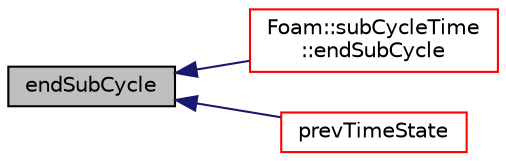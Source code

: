 digraph "endSubCycle"
{
  bgcolor="transparent";
  edge [fontname="Helvetica",fontsize="10",labelfontname="Helvetica",labelfontsize="10"];
  node [fontname="Helvetica",fontsize="10",shape=record];
  rankdir="LR";
  Node34128 [label="endSubCycle",height=0.2,width=0.4,color="black", fillcolor="grey75", style="filled", fontcolor="black"];
  Node34128 -> Node34129 [dir="back",color="midnightblue",fontsize="10",style="solid",fontname="Helvetica"];
  Node34129 [label="Foam::subCycleTime\l::endSubCycle",height=0.2,width=0.4,color="red",URL="$a27453.html#ac94c7ed4efd51aafabdcde36a49e57b8",tooltip="End the sub-cycling and reset the time-state. "];
  Node34128 -> Node34132 [dir="back",color="midnightblue",fontsize="10",style="solid",fontname="Helvetica"];
  Node34132 [label="prevTimeState",height=0.2,width=0.4,color="red",URL="$a27457.html#a138041e78b81df1eee147266c7470a96",tooltip="Return previous TimeState if time is being sub-cycled. "];
}

